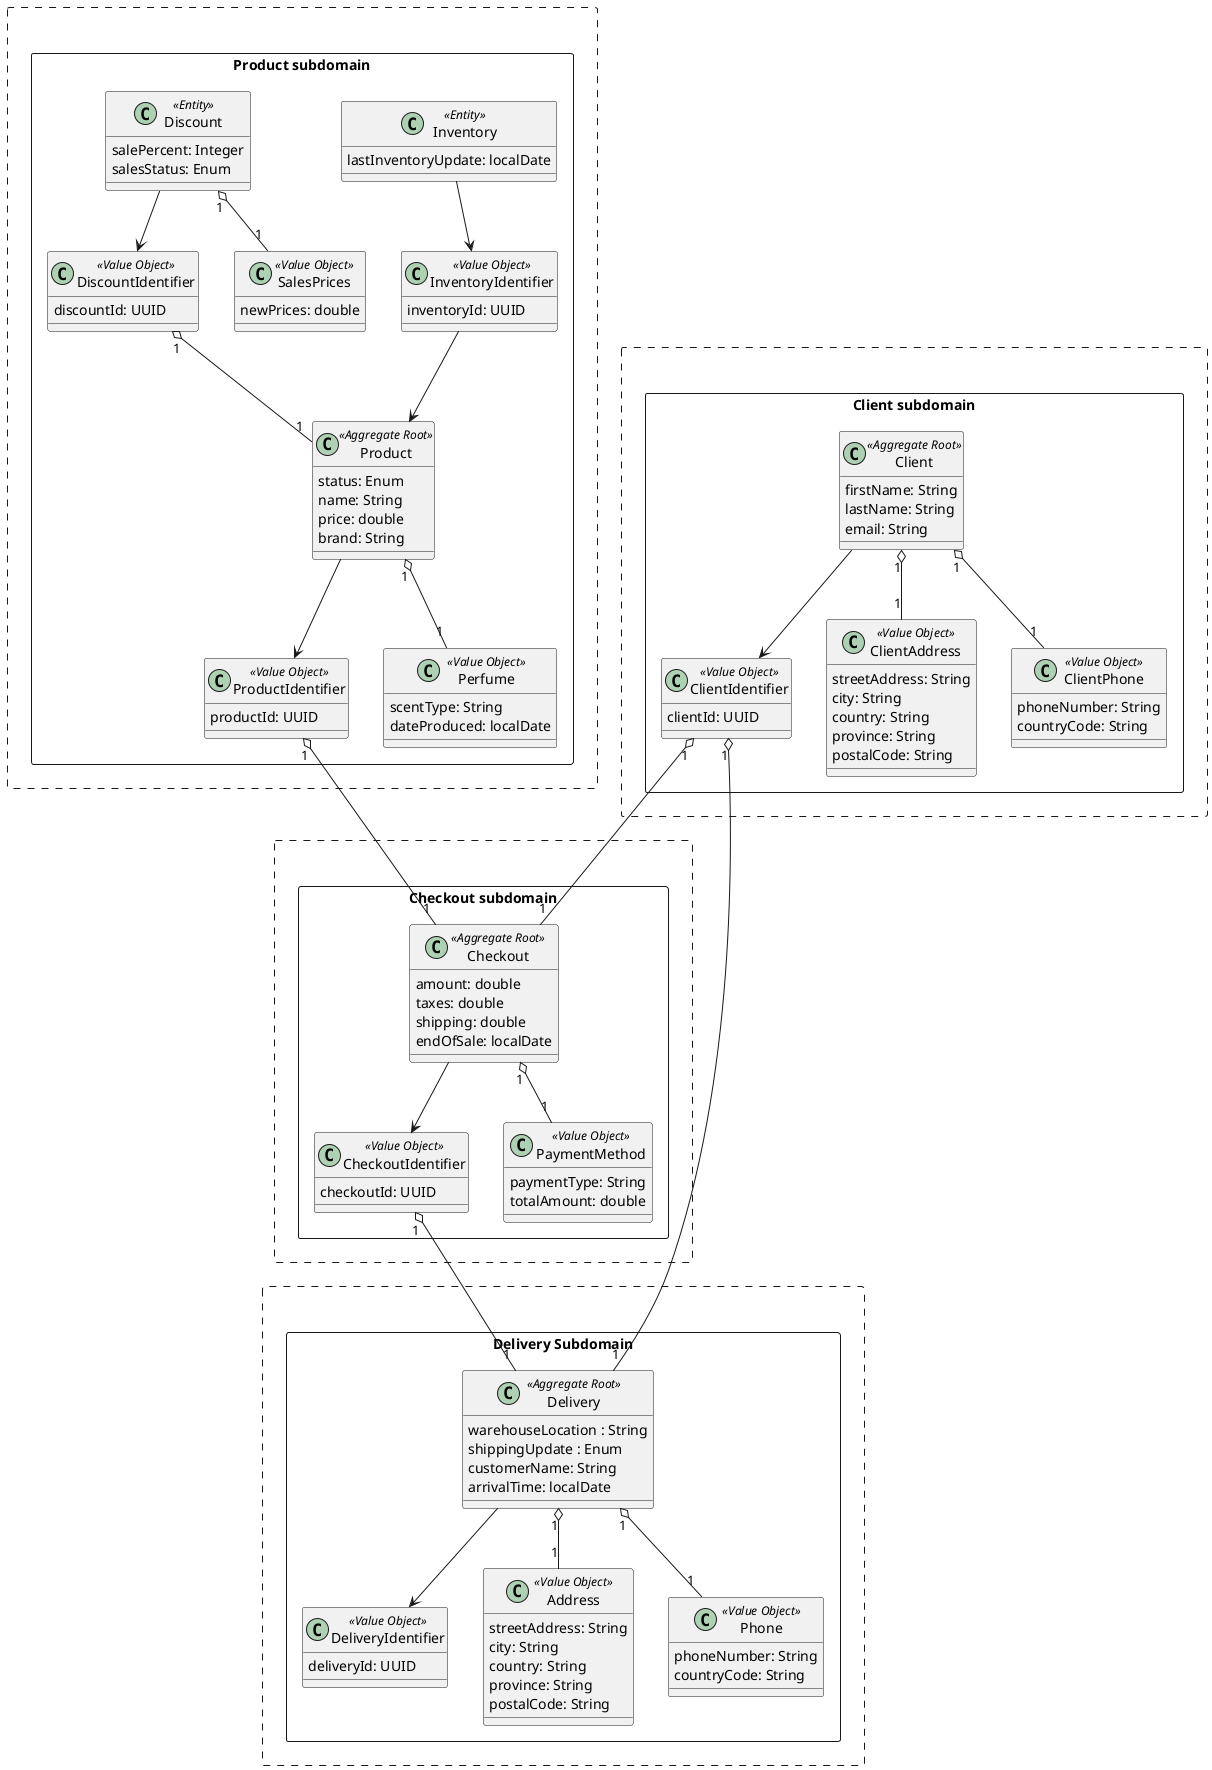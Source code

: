 @startuml
!define ENTITY(entityName) class entityName << Entity >>
!define AGGREGATE_ROOT(aggregateRootName) class aggregateRootName << Aggregate Root >>
!define VALUE_OBJECT(valueObjectName) class valueObjectName << Value Object >>

rectangle " " as BoundedContextDelivery #line.dashed {
    rectangle "Delivery Subdomain"{
        AGGREGATE_ROOT(Delivery) {
            warehouseLocation : String
            shippingUpdate : Enum
            customerName: String
            arrivalTime: localDate

        }



        VALUE_OBJECT(DeliveryIdentifier) {
            deliveryId: UUID
        }

        VALUE_OBJECT(Address) {
            streetAddress: String
            city: String
            country: String
            province: String
            postalCode: String
        }
        VALUE_OBJECT(Phone) {
                    phoneNumber: String
                    countryCode: String
                }





        Delivery "1" o-- "1" Address
        Delivery "1" o-- "1" Phone
        Delivery --> DeliveryIdentifier



    }
}


rectangle " " as BoundedContextClient #line.dashed {
    rectangle "Client subdomain"{
   AGGREGATE_ROOT(Client) {
            firstName: String
            lastName: String
            email: String
            }



        VALUE_OBJECT(ClientIdentifier) {
            clientId: UUID
        }

         VALUE_OBJECT(ClientAddress) {
                    streetAddress: String
                    city: String
                    country: String
                    province: String
                    postalCode: String
                }
                 VALUE_OBJECT(ClientPhone) {
                                    phoneNumber: String
                                    countryCode: String
                                }



        ClientIdentifier "1" o-- "1" Delivery
        Client "1" o-- "1" ClientAddress
        Client --> ClientIdentifier
        Client "1" o-- "1" ClientPhone
    }
}
rectangle " " as BoundedContextCheckout #line.dashed {
        rectangle "Checkout subdomain"{
       AGGREGATE_ROOT(Checkout) {
                amount: double
                taxes: double
                shipping: double
                endOfSale: localDate

            }



            VALUE_OBJECT(CheckoutIdentifier) {
                checkoutId: UUID
            }
             VALUE_OBJECT(PaymentMethod) {
                            paymentType: String
                            totalAmount: double
                        }


            ClientIdentifier "1" o-- "1" Checkout
             Checkout --> CheckoutIdentifier
            Checkout "1" o-- "1" PaymentMethod
            CheckoutIdentifier "1" o-- "1" Delivery


        }
        }

 rectangle " " as BoundedContextProduct #line.dashed {
        rectangle "Product subdomain"{
       AGGREGATE_ROOT(Product) {
                status: Enum
                name: String
                price: double
                brand: String
            }



            VALUE_OBJECT(ProductIdentifier) {
                productId: UUID
            }

            VALUE_OBJECT(Perfume) {
                        scentType: String
                        dateProduced: localDate
                    }


           ENTITY(Inventory){
                lastInventoryUpdate: localDate

           }
           VALUE_OBJECT(InventoryIdentifier) {
                           inventoryId: UUID
                       }

           ENTITY(Discount){
                salePercent: Integer
                salesStatus: Enum

           }
           VALUE_OBJECT(DiscountIdentifier) {
                                      discountId: UUID
                                  }

           VALUE_OBJECT(SalesPrices){
            newPrices: double
           }



        Discount --> DiscountIdentifier
        Discount "1" o-- "1" SalesPrices
        DiscountIdentifier "1" o-- "1" Product

        Inventory --> InventoryIdentifier


        InventoryIdentifier --> Product


        Product "1" o-- "1" Perfume
        ProductIdentifier "1" o-- "1" Checkout
        Product --> ProductIdentifier

    }
        }


@enduml